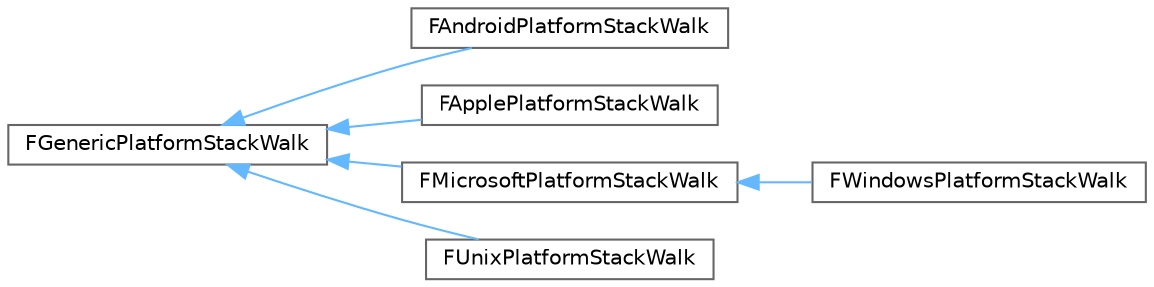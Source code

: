 digraph "Graphical Class Hierarchy"
{
 // INTERACTIVE_SVG=YES
 // LATEX_PDF_SIZE
  bgcolor="transparent";
  edge [fontname=Helvetica,fontsize=10,labelfontname=Helvetica,labelfontsize=10];
  node [fontname=Helvetica,fontsize=10,shape=box,height=0.2,width=0.4];
  rankdir="LR";
  Node0 [id="Node000000",label="FGenericPlatformStackWalk",height=0.2,width=0.4,color="grey40", fillcolor="white", style="filled",URL="$d7/d00/structFGenericPlatformStackWalk.html",tooltip="Generic implementation for most platforms."];
  Node0 -> Node1 [id="edge3987_Node000000_Node000001",dir="back",color="steelblue1",style="solid",tooltip=" "];
  Node1 [id="Node000001",label="FAndroidPlatformStackWalk",height=0.2,width=0.4,color="grey40", fillcolor="white", style="filled",URL="$de/d59/structFAndroidPlatformStackWalk.html",tooltip="Android platform stack walking."];
  Node0 -> Node2 [id="edge3988_Node000000_Node000002",dir="back",color="steelblue1",style="solid",tooltip=" "];
  Node2 [id="Node000002",label="FApplePlatformStackWalk",height=0.2,width=0.4,color="grey40", fillcolor="white", style="filled",URL="$dc/d33/structFApplePlatformStackWalk.html",tooltip="Apple platform implementation of the misc OS functions."];
  Node0 -> Node3 [id="edge3989_Node000000_Node000003",dir="back",color="steelblue1",style="solid",tooltip=" "];
  Node3 [id="Node000003",label="FMicrosoftPlatformStackWalk",height=0.2,width=0.4,color="grey40", fillcolor="white", style="filled",URL="$d4/d5f/structFMicrosoftPlatformStackWalk.html",tooltip="Microsoft-shared implementation of the stack walking."];
  Node3 -> Node4 [id="edge3990_Node000003_Node000004",dir="back",color="steelblue1",style="solid",tooltip=" "];
  Node4 [id="Node000004",label="FWindowsPlatformStackWalk",height=0.2,width=0.4,color="grey40", fillcolor="white", style="filled",URL="$d8/d8b/structFWindowsPlatformStackWalk.html",tooltip="Windows implementation of the stack walking."];
  Node0 -> Node5 [id="edge3991_Node000000_Node000005",dir="back",color="steelblue1",style="solid",tooltip=" "];
  Node5 [id="Node000005",label="FUnixPlatformStackWalk",height=0.2,width=0.4,color="grey40", fillcolor="white", style="filled",URL="$d7/d6a/structFUnixPlatformStackWalk.html",tooltip=" "];
}
